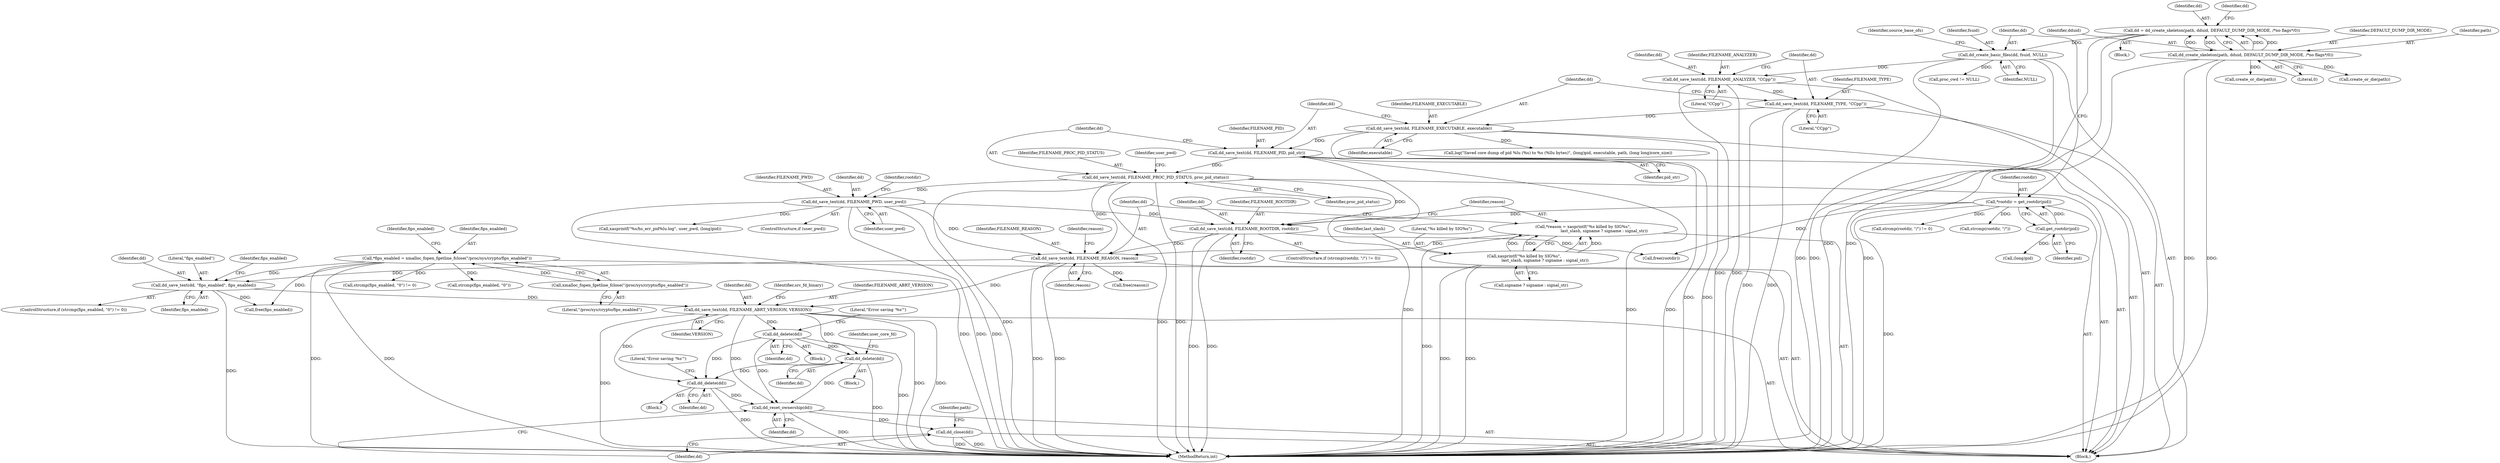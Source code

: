 digraph "0_abrt_8939398b82006ba1fec4ed491339fc075f43fc7c_1@API" {
"1001065" [label="(Call,dd_delete(dd))"];
"1000917" [label="(Call,dd_delete(dd))"];
"1000881" [label="(Call,dd_save_text(dd, FILENAME_ABRT_VERSION, VERSION))"];
"1000841" [label="(Call,dd_save_text(dd, FILENAME_REASON, reason))"];
"1000808" [label="(Call,dd_save_text(dd, FILENAME_PROC_PID_STATUS, proc_pid_status))"];
"1000804" [label="(Call,dd_save_text(dd, FILENAME_PID, pid_str))"];
"1000800" [label="(Call,dd_save_text(dd, FILENAME_EXECUTABLE, executable))"];
"1000796" [label="(Call,dd_save_text(dd, FILENAME_TYPE, \"CCpp\"))"];
"1000792" [label="(Call,dd_save_text(dd, FILENAME_ANALYZER, \"CCpp\"))"];
"1000665" [label="(Call,dd_create_basic_files(dd, fsuid, NULL))"];
"1000650" [label="(Call,dd = dd_create_skeleton(path, dduid, DEFAULT_DUMP_DIR_MODE, /*no flags*/0))"];
"1000652" [label="(Call,dd_create_skeleton(path, dduid, DEFAULT_DUMP_DIR_MODE, /*no flags*/0))"];
"1000827" [label="(Call,dd_save_text(dd, FILENAME_ROOTDIR, rootdir))"];
"1000814" [label="(Call,dd_save_text(dd, FILENAME_PWD, user_pwd))"];
"1000661" [label="(Call,*rootdir = get_rootdir(pid))"];
"1000663" [label="(Call,get_rootdir(pid))"];
"1000832" [label="(Call,*reason = xasprintf(\"%s killed by SIG%s\",\n                                 last_slash, signame ? signame : signal_str))"];
"1000834" [label="(Call,xasprintf(\"%s killed by SIG%s\",\n                                 last_slash, signame ? signame : signal_str))"];
"1000875" [label="(Call,dd_save_text(dd, \"fips_enabled\", fips_enabled))"];
"1000862" [label="(Call,*fips_enabled = xmalloc_fopen_fgetline_fclose(\"/proc/sys/crypto/fips_enabled\"))"];
"1000864" [label="(Call,xmalloc_fopen_fgetline_fclose(\"/proc/sys/crypto/fips_enabled\"))"];
"1000954" [label="(Call,dd_delete(dd))"];
"1001072" [label="(Call,dd_reset_ownership(dd))"];
"1001074" [label="(Call,dd_close(dd))"];
"1000814" [label="(Call,dd_save_text(dd, FILENAME_PWD, user_pwd))"];
"1000822" [label="(Call,strcmp(rootdir, \"/\") != 0)"];
"1000920" [label="(Literal,\"Error saving '%s'\")"];
"1001144" [label="(Call,proc_cwd != NULL)"];
"1000833" [label="(Identifier,reason)"];
"1000663" [label="(Call,get_rootdir(pid))"];
"1000793" [label="(Identifier,dd)"];
"1000834" [label="(Call,xasprintf(\"%s killed by SIG%s\",\n                                 last_slash, signame ? signame : signal_str))"];
"1000800" [label="(Call,dd_save_text(dd, FILENAME_EXECUTABLE, executable))"];
"1000659" [label="(Block,)"];
"1000807" [label="(Identifier,pid_str)"];
"1000806" [label="(Identifier,FILENAME_PID)"];
"1000955" [label="(Identifier,dd)"];
"1001074" [label="(Call,dd_close(dd))"];
"1000799" [label="(Literal,\"CCpp\")"];
"1000864" [label="(Call,xmalloc_fopen_fgetline_fclose(\"/proc/sys/crypto/fips_enabled\"))"];
"1000666" [label="(Identifier,dd)"];
"1000875" [label="(Call,dd_save_text(dd, \"fips_enabled\", fips_enabled))"];
"1000828" [label="(Identifier,dd)"];
"1000796" [label="(Call,dd_save_text(dd, FILENAME_TYPE, \"CCpp\"))"];
"1000668" [label="(Identifier,NULL)"];
"1000829" [label="(Identifier,FILENAME_ROOTDIR)"];
"1000958" [label="(Identifier,user_core_fd)"];
"1000651" [label="(Identifier,dd)"];
"1001064" [label="(Block,)"];
"1000870" [label="(Call,strcmp(fips_enabled, \"0\") != 0)"];
"1000802" [label="(Identifier,FILENAME_EXECUTABLE)"];
"1001020" [label="(Call,xasprintf(\"%s/hs_err_pid%lu.log\", user_pwd, (long)pid))"];
"1000655" [label="(Identifier,DEFAULT_DUMP_DIR_MODE)"];
"1001068" [label="(Literal,\"Error saving '%s'\")"];
"1000672" [label="(Identifier,source_base_ofs)"];
"1000951" [label="(Block,)"];
"1000813" [label="(Identifier,user_pwd)"];
"1000658" [label="(Identifier,dd)"];
"1000927" [label="(Call,create_or_die(path))"];
"1000823" [label="(Call,strcmp(rootdir, \"/\"))"];
"1000801" [label="(Identifier,dd)"];
"1000882" [label="(Identifier,dd)"];
"1001072" [label="(Call,dd_reset_ownership(dd))"];
"1000865" [label="(Literal,\"/proc/sys/crypto/fips_enabled\")"];
"1001075" [label="(Identifier,dd)"];
"1000836" [label="(Identifier,last_slash)"];
"1001066" [label="(Identifier,dd)"];
"1000879" [label="(Call,free(fips_enabled))"];
"1000656" [label="(Literal,0)"];
"1000665" [label="(Call,dd_create_basic_files(dd, fsuid, NULL))"];
"1000876" [label="(Identifier,dd)"];
"1000650" [label="(Call,dd = dd_create_skeleton(path, dduid, DEFAULT_DUMP_DIR_MODE, /*no flags*/0))"];
"1000810" [label="(Identifier,FILENAME_PROC_PID_STATUS)"];
"1000652" [label="(Call,dd_create_skeleton(path, dduid, DEFAULT_DUMP_DIR_MODE, /*no flags*/0))"];
"1000844" [label="(Identifier,reason)"];
"1000152" [label="(Block,)"];
"1000811" [label="(Identifier,proc_pid_status)"];
"1000835" [label="(Literal,\"%s killed by SIG%s\")"];
"1000869" [label="(ControlStructure,if (strcmp(fips_enabled, \"0\") != 0))"];
"1001065" [label="(Call,dd_delete(dd))"];
"1000867" [label="(Identifier,fips_enabled)"];
"1000877" [label="(Literal,\"fips_enabled\")"];
"1000830" [label="(Identifier,rootdir)"];
"1000893" [label="(Call,create_or_die(path))"];
"1000837" [label="(Call,signame ? signame : signal_str)"];
"1000862" [label="(Call,*fips_enabled = xmalloc_fopen_fgetline_fclose(\"/proc/sys/crypto/fips_enabled\"))"];
"1000653" [label="(Identifier,path)"];
"1000827" [label="(Call,dd_save_text(dd, FILENAME_ROOTDIR, rootdir))"];
"1000832" [label="(Call,*reason = xasprintf(\"%s killed by SIG%s\",\n                                 last_slash, signame ? signame : signal_str))"];
"1000841" [label="(Call,dd_save_text(dd, FILENAME_REASON, reason))"];
"1000816" [label="(Identifier,FILENAME_PWD)"];
"1001073" [label="(Identifier,dd)"];
"1000794" [label="(Identifier,FILENAME_ANALYZER)"];
"1000664" [label="(Identifier,pid)"];
"1000815" [label="(Identifier,dd)"];
"1000803" [label="(Identifier,executable)"];
"1000821" [label="(ControlStructure,if (strcmp(rootdir, \"/\") != 0))"];
"1001103" [label="(Call,log(\"Saved core dump of pid %lu (%s) to %s (%llu bytes)\", (long)pid, executable, path, (long long)core_size))"];
"1000662" [label="(Identifier,rootdir)"];
"1000661" [label="(Call,*rootdir = get_rootdir(pid))"];
"1000863" [label="(Identifier,fips_enabled)"];
"1000878" [label="(Identifier,fips_enabled)"];
"1001078" [label="(Identifier,path)"];
"1000887" [label="(Identifier,src_fd_binary)"];
"1000954" [label="(Call,dd_delete(dd))"];
"1000846" [label="(Identifier,reason)"];
"1000884" [label="(Identifier,VERSION)"];
"1000654" [label="(Identifier,dduid)"];
"1000842" [label="(Identifier,dd)"];
"1001141" [label="(Call,free(rootdir))"];
"1000676" [label="(Call,(long)pid)"];
"1000918" [label="(Identifier,dd)"];
"1000797" [label="(Identifier,dd)"];
"1000812" [label="(ControlStructure,if (user_pwd))"];
"1000804" [label="(Call,dd_save_text(dd, FILENAME_PID, pid_str))"];
"1000805" [label="(Identifier,dd)"];
"1000843" [label="(Identifier,FILENAME_REASON)"];
"1000881" [label="(Call,dd_save_text(dd, FILENAME_ABRT_VERSION, VERSION))"];
"1000819" [label="(Identifier,rootdir)"];
"1000667" [label="(Identifier,fsuid)"];
"1000795" [label="(Literal,\"CCpp\")"];
"1000808" [label="(Call,dd_save_text(dd, FILENAME_PROC_PID_STATUS, proc_pid_status))"];
"1000845" [label="(Call,free(reason))"];
"1000792" [label="(Call,dd_save_text(dd, FILENAME_ANALYZER, \"CCpp\"))"];
"1000917" [label="(Call,dd_delete(dd))"];
"1000883" [label="(Identifier,FILENAME_ABRT_VERSION)"];
"1000817" [label="(Identifier,user_pwd)"];
"1000916" [label="(Block,)"];
"1000880" [label="(Identifier,fips_enabled)"];
"1001237" [label="(MethodReturn,int)"];
"1000809" [label="(Identifier,dd)"];
"1000798" [label="(Identifier,FILENAME_TYPE)"];
"1000871" [label="(Call,strcmp(fips_enabled, \"0\"))"];
"1001065" -> "1001064"  [label="AST: "];
"1001065" -> "1001066"  [label="CFG: "];
"1001066" -> "1001065"  [label="AST: "];
"1001068" -> "1001065"  [label="CFG: "];
"1001065" -> "1001237"  [label="DDG: "];
"1000917" -> "1001065"  [label="DDG: "];
"1000881" -> "1001065"  [label="DDG: "];
"1000954" -> "1001065"  [label="DDG: "];
"1001065" -> "1001072"  [label="DDG: "];
"1000917" -> "1000916"  [label="AST: "];
"1000917" -> "1000918"  [label="CFG: "];
"1000918" -> "1000917"  [label="AST: "];
"1000920" -> "1000917"  [label="CFG: "];
"1000917" -> "1001237"  [label="DDG: "];
"1000881" -> "1000917"  [label="DDG: "];
"1000917" -> "1000954"  [label="DDG: "];
"1000917" -> "1001072"  [label="DDG: "];
"1000881" -> "1000659"  [label="AST: "];
"1000881" -> "1000884"  [label="CFG: "];
"1000882" -> "1000881"  [label="AST: "];
"1000883" -> "1000881"  [label="AST: "];
"1000884" -> "1000881"  [label="AST: "];
"1000887" -> "1000881"  [label="CFG: "];
"1000881" -> "1001237"  [label="DDG: "];
"1000881" -> "1001237"  [label="DDG: "];
"1000881" -> "1001237"  [label="DDG: "];
"1000841" -> "1000881"  [label="DDG: "];
"1000875" -> "1000881"  [label="DDG: "];
"1000881" -> "1000954"  [label="DDG: "];
"1000881" -> "1001072"  [label="DDG: "];
"1000841" -> "1000659"  [label="AST: "];
"1000841" -> "1000844"  [label="CFG: "];
"1000842" -> "1000841"  [label="AST: "];
"1000843" -> "1000841"  [label="AST: "];
"1000844" -> "1000841"  [label="AST: "];
"1000846" -> "1000841"  [label="CFG: "];
"1000841" -> "1001237"  [label="DDG: "];
"1000841" -> "1001237"  [label="DDG: "];
"1000808" -> "1000841"  [label="DDG: "];
"1000827" -> "1000841"  [label="DDG: "];
"1000814" -> "1000841"  [label="DDG: "];
"1000832" -> "1000841"  [label="DDG: "];
"1000841" -> "1000845"  [label="DDG: "];
"1000841" -> "1000875"  [label="DDG: "];
"1000808" -> "1000659"  [label="AST: "];
"1000808" -> "1000811"  [label="CFG: "];
"1000809" -> "1000808"  [label="AST: "];
"1000810" -> "1000808"  [label="AST: "];
"1000811" -> "1000808"  [label="AST: "];
"1000813" -> "1000808"  [label="CFG: "];
"1000808" -> "1001237"  [label="DDG: "];
"1000808" -> "1001237"  [label="DDG: "];
"1000808" -> "1001237"  [label="DDG: "];
"1000804" -> "1000808"  [label="DDG: "];
"1000808" -> "1000814"  [label="DDG: "];
"1000808" -> "1000827"  [label="DDG: "];
"1000804" -> "1000659"  [label="AST: "];
"1000804" -> "1000807"  [label="CFG: "];
"1000805" -> "1000804"  [label="AST: "];
"1000806" -> "1000804"  [label="AST: "];
"1000807" -> "1000804"  [label="AST: "];
"1000809" -> "1000804"  [label="CFG: "];
"1000804" -> "1001237"  [label="DDG: "];
"1000804" -> "1001237"  [label="DDG: "];
"1000804" -> "1001237"  [label="DDG: "];
"1000800" -> "1000804"  [label="DDG: "];
"1000800" -> "1000659"  [label="AST: "];
"1000800" -> "1000803"  [label="CFG: "];
"1000801" -> "1000800"  [label="AST: "];
"1000802" -> "1000800"  [label="AST: "];
"1000803" -> "1000800"  [label="AST: "];
"1000805" -> "1000800"  [label="CFG: "];
"1000800" -> "1001237"  [label="DDG: "];
"1000800" -> "1001237"  [label="DDG: "];
"1000796" -> "1000800"  [label="DDG: "];
"1000800" -> "1001103"  [label="DDG: "];
"1000796" -> "1000659"  [label="AST: "];
"1000796" -> "1000799"  [label="CFG: "];
"1000797" -> "1000796"  [label="AST: "];
"1000798" -> "1000796"  [label="AST: "];
"1000799" -> "1000796"  [label="AST: "];
"1000801" -> "1000796"  [label="CFG: "];
"1000796" -> "1001237"  [label="DDG: "];
"1000796" -> "1001237"  [label="DDG: "];
"1000792" -> "1000796"  [label="DDG: "];
"1000792" -> "1000659"  [label="AST: "];
"1000792" -> "1000795"  [label="CFG: "];
"1000793" -> "1000792"  [label="AST: "];
"1000794" -> "1000792"  [label="AST: "];
"1000795" -> "1000792"  [label="AST: "];
"1000797" -> "1000792"  [label="CFG: "];
"1000792" -> "1001237"  [label="DDG: "];
"1000792" -> "1001237"  [label="DDG: "];
"1000665" -> "1000792"  [label="DDG: "];
"1000665" -> "1000659"  [label="AST: "];
"1000665" -> "1000668"  [label="CFG: "];
"1000666" -> "1000665"  [label="AST: "];
"1000667" -> "1000665"  [label="AST: "];
"1000668" -> "1000665"  [label="AST: "];
"1000672" -> "1000665"  [label="CFG: "];
"1000665" -> "1001237"  [label="DDG: "];
"1000665" -> "1001237"  [label="DDG: "];
"1000650" -> "1000665"  [label="DDG: "];
"1000665" -> "1001144"  [label="DDG: "];
"1000650" -> "1000152"  [label="AST: "];
"1000650" -> "1000652"  [label="CFG: "];
"1000651" -> "1000650"  [label="AST: "];
"1000652" -> "1000650"  [label="AST: "];
"1000658" -> "1000650"  [label="CFG: "];
"1000650" -> "1001237"  [label="DDG: "];
"1000650" -> "1001237"  [label="DDG: "];
"1000652" -> "1000650"  [label="DDG: "];
"1000652" -> "1000650"  [label="DDG: "];
"1000652" -> "1000650"  [label="DDG: "];
"1000652" -> "1000650"  [label="DDG: "];
"1000652" -> "1000656"  [label="CFG: "];
"1000653" -> "1000652"  [label="AST: "];
"1000654" -> "1000652"  [label="AST: "];
"1000655" -> "1000652"  [label="AST: "];
"1000656" -> "1000652"  [label="AST: "];
"1000652" -> "1001237"  [label="DDG: "];
"1000652" -> "1001237"  [label="DDG: "];
"1000652" -> "1001237"  [label="DDG: "];
"1000652" -> "1000893"  [label="DDG: "];
"1000652" -> "1000927"  [label="DDG: "];
"1000827" -> "1000821"  [label="AST: "];
"1000827" -> "1000830"  [label="CFG: "];
"1000828" -> "1000827"  [label="AST: "];
"1000829" -> "1000827"  [label="AST: "];
"1000830" -> "1000827"  [label="AST: "];
"1000833" -> "1000827"  [label="CFG: "];
"1000827" -> "1001237"  [label="DDG: "];
"1000827" -> "1001237"  [label="DDG: "];
"1000814" -> "1000827"  [label="DDG: "];
"1000661" -> "1000827"  [label="DDG: "];
"1000827" -> "1001141"  [label="DDG: "];
"1000814" -> "1000812"  [label="AST: "];
"1000814" -> "1000817"  [label="CFG: "];
"1000815" -> "1000814"  [label="AST: "];
"1000816" -> "1000814"  [label="AST: "];
"1000817" -> "1000814"  [label="AST: "];
"1000819" -> "1000814"  [label="CFG: "];
"1000814" -> "1001237"  [label="DDG: "];
"1000814" -> "1001237"  [label="DDG: "];
"1000814" -> "1001237"  [label="DDG: "];
"1000814" -> "1001020"  [label="DDG: "];
"1000661" -> "1000659"  [label="AST: "];
"1000661" -> "1000663"  [label="CFG: "];
"1000662" -> "1000661"  [label="AST: "];
"1000663" -> "1000661"  [label="AST: "];
"1000666" -> "1000661"  [label="CFG: "];
"1000661" -> "1001237"  [label="DDG: "];
"1000663" -> "1000661"  [label="DDG: "];
"1000661" -> "1000822"  [label="DDG: "];
"1000661" -> "1000823"  [label="DDG: "];
"1000661" -> "1001141"  [label="DDG: "];
"1000663" -> "1000664"  [label="CFG: "];
"1000664" -> "1000663"  [label="AST: "];
"1000663" -> "1000676"  [label="DDG: "];
"1000832" -> "1000659"  [label="AST: "];
"1000832" -> "1000834"  [label="CFG: "];
"1000833" -> "1000832"  [label="AST: "];
"1000834" -> "1000832"  [label="AST: "];
"1000842" -> "1000832"  [label="CFG: "];
"1000832" -> "1001237"  [label="DDG: "];
"1000834" -> "1000832"  [label="DDG: "];
"1000834" -> "1000832"  [label="DDG: "];
"1000834" -> "1000832"  [label="DDG: "];
"1000834" -> "1000837"  [label="CFG: "];
"1000835" -> "1000834"  [label="AST: "];
"1000836" -> "1000834"  [label="AST: "];
"1000837" -> "1000834"  [label="AST: "];
"1000834" -> "1001237"  [label="DDG: "];
"1000834" -> "1001237"  [label="DDG: "];
"1000875" -> "1000869"  [label="AST: "];
"1000875" -> "1000878"  [label="CFG: "];
"1000876" -> "1000875"  [label="AST: "];
"1000877" -> "1000875"  [label="AST: "];
"1000878" -> "1000875"  [label="AST: "];
"1000880" -> "1000875"  [label="CFG: "];
"1000875" -> "1001237"  [label="DDG: "];
"1000862" -> "1000875"  [label="DDG: "];
"1000875" -> "1000879"  [label="DDG: "];
"1000862" -> "1000659"  [label="AST: "];
"1000862" -> "1000864"  [label="CFG: "];
"1000863" -> "1000862"  [label="AST: "];
"1000864" -> "1000862"  [label="AST: "];
"1000867" -> "1000862"  [label="CFG: "];
"1000862" -> "1001237"  [label="DDG: "];
"1000862" -> "1001237"  [label="DDG: "];
"1000864" -> "1000862"  [label="DDG: "];
"1000862" -> "1000870"  [label="DDG: "];
"1000862" -> "1000871"  [label="DDG: "];
"1000862" -> "1000879"  [label="DDG: "];
"1000864" -> "1000865"  [label="CFG: "];
"1000865" -> "1000864"  [label="AST: "];
"1000954" -> "1000951"  [label="AST: "];
"1000954" -> "1000955"  [label="CFG: "];
"1000955" -> "1000954"  [label="AST: "];
"1000958" -> "1000954"  [label="CFG: "];
"1000954" -> "1001237"  [label="DDG: "];
"1000954" -> "1001072"  [label="DDG: "];
"1001072" -> "1000659"  [label="AST: "];
"1001072" -> "1001073"  [label="CFG: "];
"1001073" -> "1001072"  [label="AST: "];
"1001075" -> "1001072"  [label="CFG: "];
"1001072" -> "1001237"  [label="DDG: "];
"1001072" -> "1001074"  [label="DDG: "];
"1001074" -> "1000659"  [label="AST: "];
"1001074" -> "1001075"  [label="CFG: "];
"1001075" -> "1001074"  [label="AST: "];
"1001078" -> "1001074"  [label="CFG: "];
"1001074" -> "1001237"  [label="DDG: "];
"1001074" -> "1001237"  [label="DDG: "];
}
